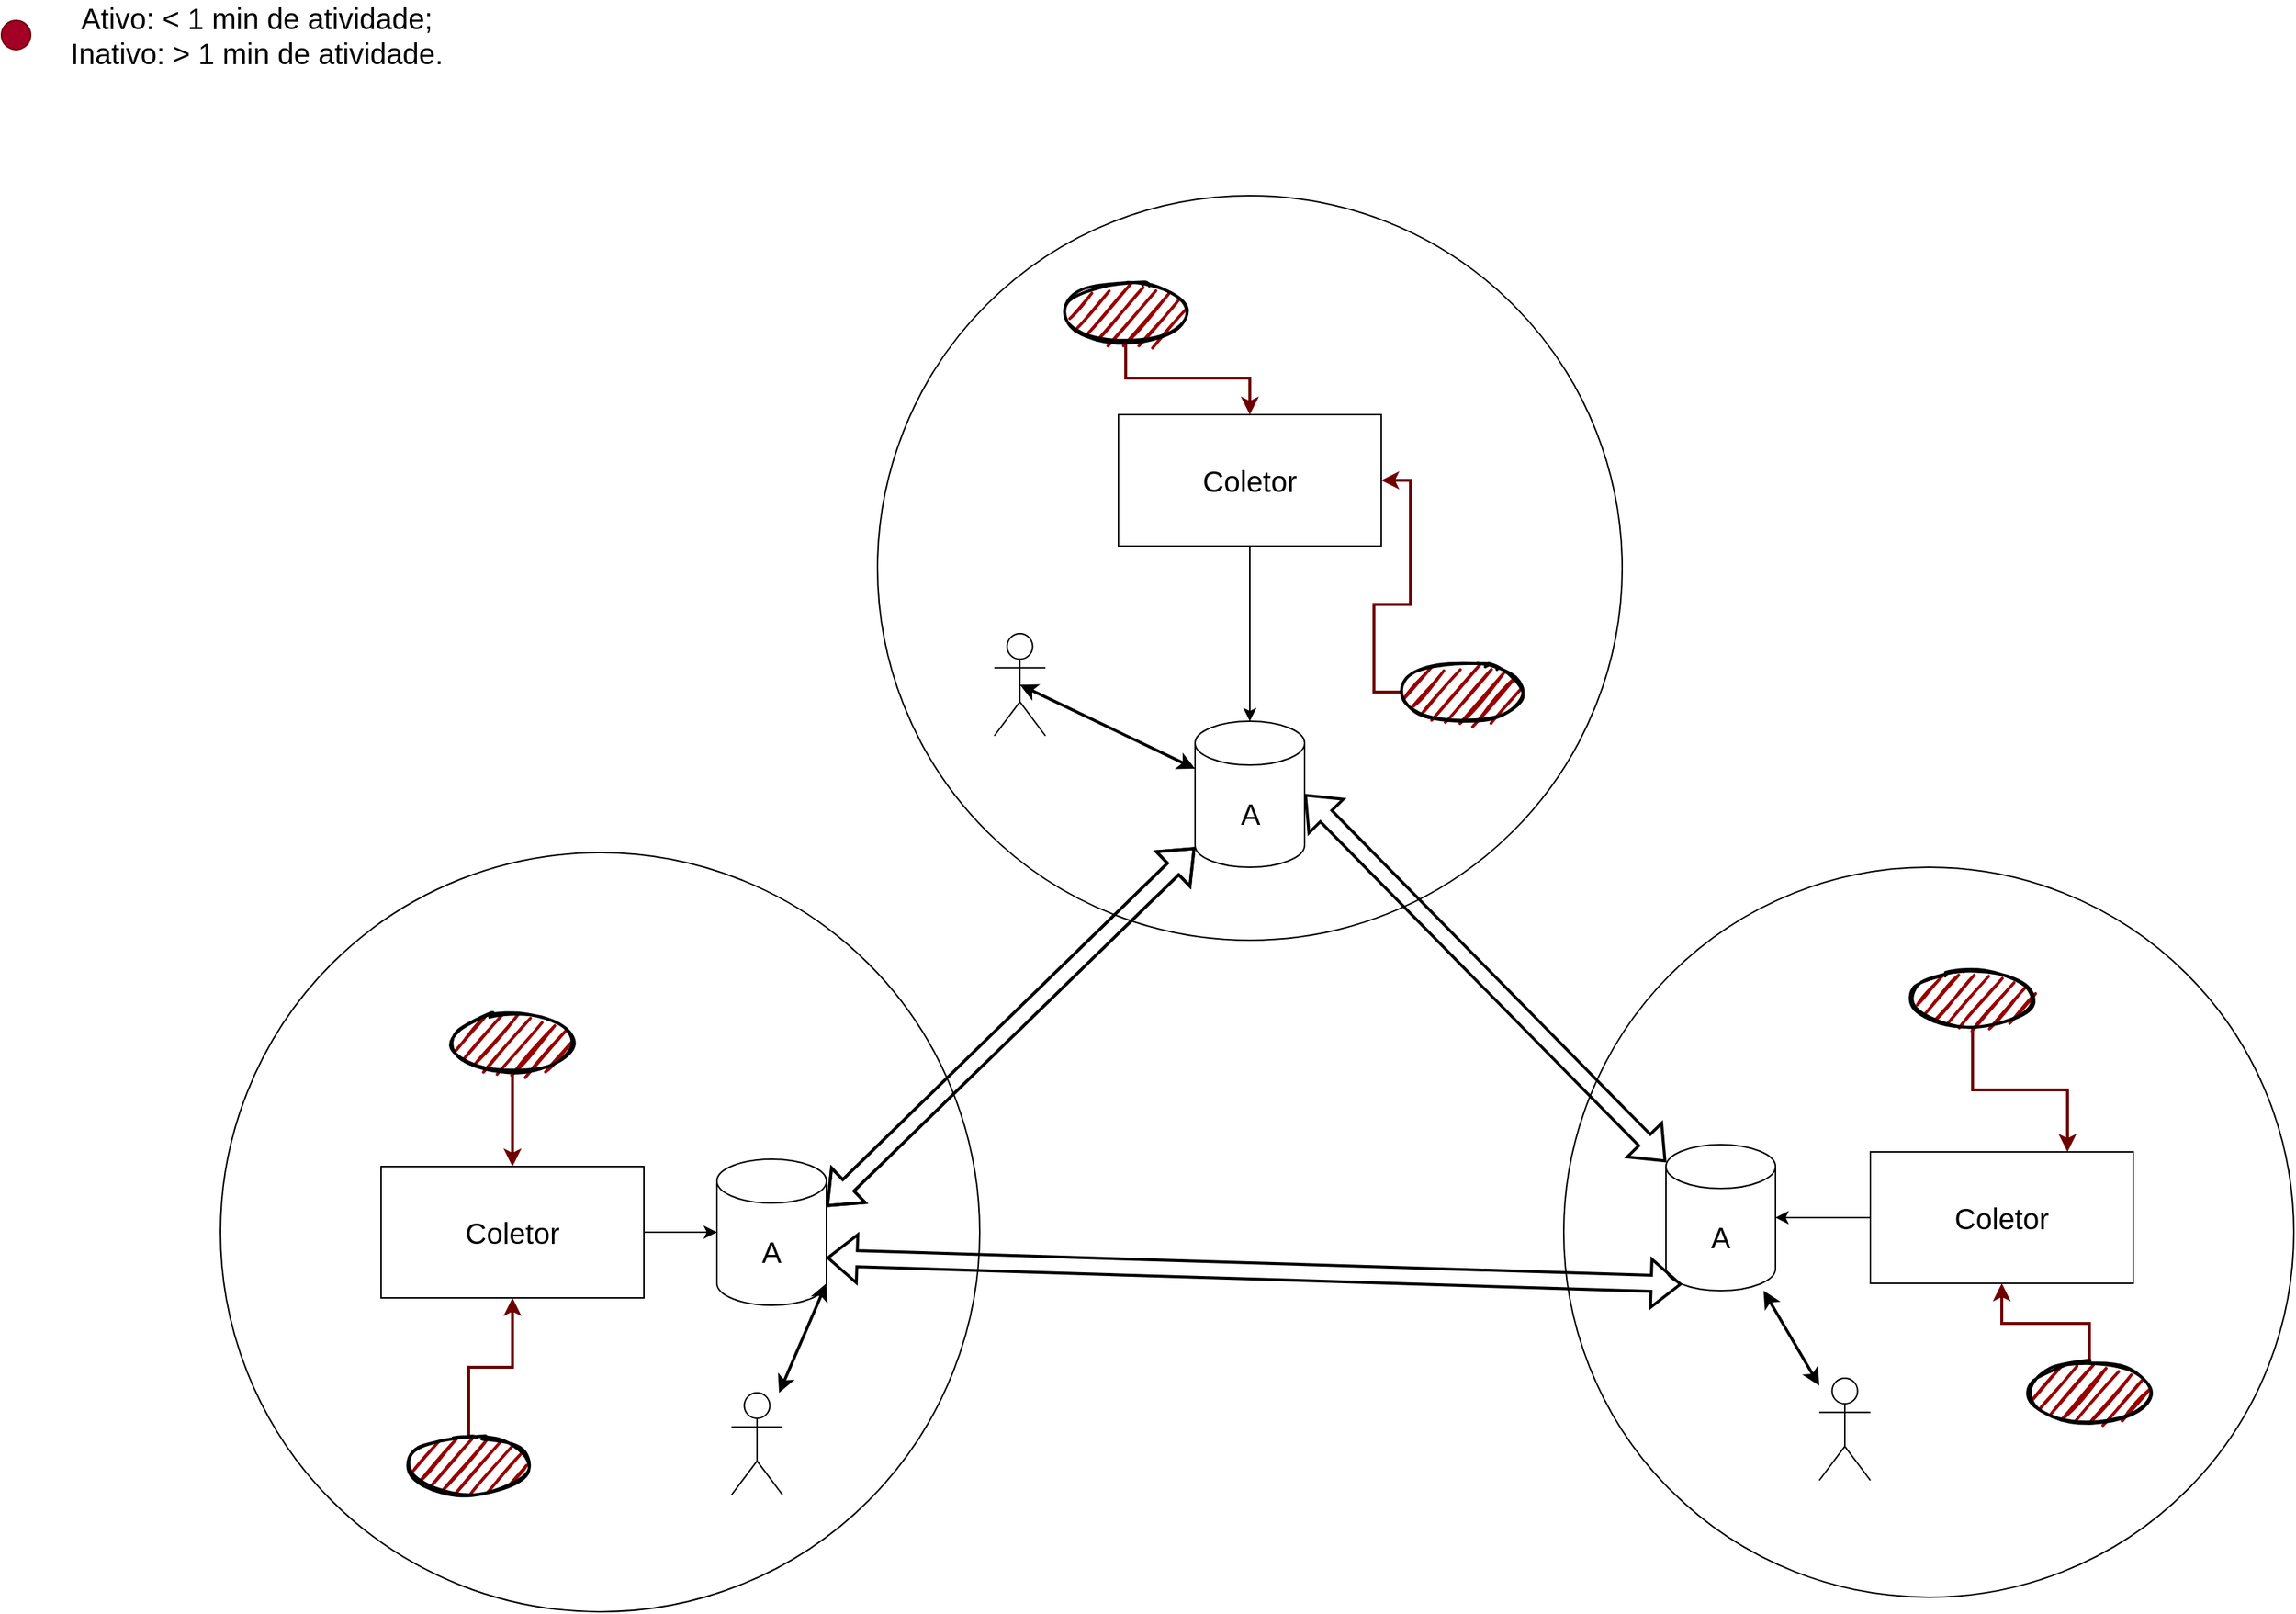<mxfile version="17.5.0" type="device"><diagram id="vHoxuiM1EYQ8TxPqsNjq" name="Page-1"><mxGraphModel dx="3577" dy="2412" grid="1" gridSize="10" guides="1" tooltips="1" connect="1" arrows="1" fold="1" page="0" pageScale="1" pageWidth="827" pageHeight="1169" math="0" shadow="0"><root><mxCell id="0"/><mxCell id="1" parent="0"/><mxCell id="LjaF-xkqJ1CBnMHrHshN-6" value="" style="ellipse;whiteSpace=wrap;html=1;aspect=fixed;" vertex="1" parent="1"><mxGeometry x="-800" y="-930" width="510" height="510" as="geometry"/></mxCell><mxCell id="LjaF-xkqJ1CBnMHrHshN-7" value="" style="ellipse;whiteSpace=wrap;html=1;aspect=fixed;" vertex="1" parent="1"><mxGeometry x="-330" y="-470" width="500" height="500" as="geometry"/></mxCell><mxCell id="LjaF-xkqJ1CBnMHrHshN-8" value="" style="ellipse;whiteSpace=wrap;html=1;aspect=fixed;" vertex="1" parent="1"><mxGeometry x="-1250" y="-480" width="520" height="520" as="geometry"/></mxCell><mxCell id="LjaF-xkqJ1CBnMHrHshN-15" style="edgeStyle=orthogonalEdgeStyle;rounded=0;orthogonalLoop=1;jettySize=auto;html=1;fontSize=20;" edge="1" parent="1" source="LjaF-xkqJ1CBnMHrHshN-9" target="LjaF-xkqJ1CBnMHrHshN-10"><mxGeometry relative="1" as="geometry"/></mxCell><mxCell id="LjaF-xkqJ1CBnMHrHshN-9" value="&lt;font style=&quot;font-size: 20px&quot;&gt;Coletor&lt;/font&gt;" style="rounded=0;whiteSpace=wrap;html=1;" vertex="1" parent="1"><mxGeometry x="-1140" y="-265" width="180" height="90" as="geometry"/></mxCell><mxCell id="LjaF-xkqJ1CBnMHrHshN-10" value="&lt;font style=&quot;font-size: 20px&quot;&gt;A&lt;/font&gt;" style="shape=cylinder3;whiteSpace=wrap;html=1;boundedLbl=1;backgroundOutline=1;size=15;" vertex="1" parent="1"><mxGeometry x="-910" y="-270" width="75" height="100" as="geometry"/></mxCell><mxCell id="LjaF-xkqJ1CBnMHrHshN-11" value="&lt;font style=&quot;font-size: 20px&quot;&gt;A&lt;/font&gt;" style="shape=cylinder3;whiteSpace=wrap;html=1;boundedLbl=1;backgroundOutline=1;size=15;" vertex="1" parent="1"><mxGeometry x="-260" y="-280" width="75" height="100" as="geometry"/></mxCell><mxCell id="LjaF-xkqJ1CBnMHrHshN-12" value="&lt;font style=&quot;font-size: 20px&quot;&gt;A&lt;/font&gt;" style="shape=cylinder3;whiteSpace=wrap;html=1;boundedLbl=1;backgroundOutline=1;size=15;" vertex="1" parent="1"><mxGeometry x="-582.5" y="-570" width="75" height="100" as="geometry"/></mxCell><mxCell id="LjaF-xkqJ1CBnMHrHshN-17" style="edgeStyle=orthogonalEdgeStyle;rounded=0;orthogonalLoop=1;jettySize=auto;html=1;fontSize=20;" edge="1" parent="1" source="LjaF-xkqJ1CBnMHrHshN-13" target="LjaF-xkqJ1CBnMHrHshN-11"><mxGeometry relative="1" as="geometry"/></mxCell><mxCell id="LjaF-xkqJ1CBnMHrHshN-13" value="&lt;font style=&quot;font-size: 20px&quot;&gt;Coletor&lt;/font&gt;" style="rounded=0;whiteSpace=wrap;html=1;" vertex="1" parent="1"><mxGeometry x="-120" y="-275" width="180" height="90" as="geometry"/></mxCell><mxCell id="LjaF-xkqJ1CBnMHrHshN-16" style="edgeStyle=orthogonalEdgeStyle;rounded=0;orthogonalLoop=1;jettySize=auto;html=1;fontSize=20;" edge="1" parent="1" source="LjaF-xkqJ1CBnMHrHshN-14" target="LjaF-xkqJ1CBnMHrHshN-12"><mxGeometry relative="1" as="geometry"/></mxCell><mxCell id="LjaF-xkqJ1CBnMHrHshN-14" value="&lt;font style=&quot;font-size: 20px&quot;&gt;Coletor&lt;/font&gt;" style="rounded=0;whiteSpace=wrap;html=1;" vertex="1" parent="1"><mxGeometry x="-635" y="-780" width="180" height="90" as="geometry"/></mxCell><mxCell id="LjaF-xkqJ1CBnMHrHshN-34" style="edgeStyle=orthogonalEdgeStyle;rounded=0;orthogonalLoop=1;jettySize=auto;html=1;fontSize=20;fillColor=#a20025;strokeColor=#6F0000;strokeWidth=2;" edge="1" parent="1" source="LjaF-xkqJ1CBnMHrHshN-18" target="LjaF-xkqJ1CBnMHrHshN-9"><mxGeometry relative="1" as="geometry"/></mxCell><mxCell id="LjaF-xkqJ1CBnMHrHshN-18" value="" style="ellipse;whiteSpace=wrap;html=1;strokeWidth=2;fillWeight=2;hachureGap=8;fillColor=#990000;fillStyle=dots;sketch=1;fontSize=20;" vertex="1" parent="1"><mxGeometry x="-1120" y="-80" width="80" height="40" as="geometry"/></mxCell><mxCell id="LjaF-xkqJ1CBnMHrHshN-33" style="edgeStyle=orthogonalEdgeStyle;rounded=0;orthogonalLoop=1;jettySize=auto;html=1;entryX=0.5;entryY=0;entryDx=0;entryDy=0;fontSize=20;fillColor=#a20025;strokeColor=#6F0000;strokeWidth=2;" edge="1" parent="1" source="LjaF-xkqJ1CBnMHrHshN-21" target="LjaF-xkqJ1CBnMHrHshN-9"><mxGeometry relative="1" as="geometry"/></mxCell><mxCell id="LjaF-xkqJ1CBnMHrHshN-21" value="" style="ellipse;whiteSpace=wrap;html=1;strokeWidth=2;fillWeight=2;hachureGap=8;fillColor=#990000;fillStyle=dots;sketch=1;fontSize=20;" vertex="1" parent="1"><mxGeometry x="-1090" y="-370" width="80" height="40" as="geometry"/></mxCell><mxCell id="LjaF-xkqJ1CBnMHrHshN-30" style="edgeStyle=orthogonalEdgeStyle;rounded=0;orthogonalLoop=1;jettySize=auto;html=1;entryX=1;entryY=0.5;entryDx=0;entryDy=0;fontSize=20;fillColor=#a20025;strokeColor=#6F0000;strokeWidth=2;" edge="1" parent="1" source="LjaF-xkqJ1CBnMHrHshN-22" target="LjaF-xkqJ1CBnMHrHshN-14"><mxGeometry relative="1" as="geometry"/></mxCell><mxCell id="LjaF-xkqJ1CBnMHrHshN-22" value="" style="ellipse;whiteSpace=wrap;html=1;strokeWidth=2;fillWeight=2;hachureGap=8;fillColor=#990000;fillStyle=dots;sketch=1;fontSize=20;" vertex="1" parent="1"><mxGeometry x="-440" y="-610" width="80" height="40" as="geometry"/></mxCell><mxCell id="LjaF-xkqJ1CBnMHrHshN-32" style="edgeStyle=orthogonalEdgeStyle;rounded=0;orthogonalLoop=1;jettySize=auto;html=1;fontSize=20;fillColor=#a20025;strokeColor=#6F0000;strokeWidth=2;" edge="1" parent="1" source="LjaF-xkqJ1CBnMHrHshN-23" target="LjaF-xkqJ1CBnMHrHshN-14"><mxGeometry relative="1" as="geometry"/></mxCell><mxCell id="LjaF-xkqJ1CBnMHrHshN-23" value="" style="ellipse;whiteSpace=wrap;html=1;strokeWidth=2;fillWeight=2;hachureGap=8;fillColor=#990000;fillStyle=dots;sketch=1;fontSize=20;" vertex="1" parent="1"><mxGeometry x="-670" y="-870" width="80" height="40" as="geometry"/></mxCell><mxCell id="LjaF-xkqJ1CBnMHrHshN-35" style="edgeStyle=orthogonalEdgeStyle;rounded=0;orthogonalLoop=1;jettySize=auto;html=1;fontSize=20;fillColor=#a20025;strokeColor=#6F0000;strokeWidth=2;" edge="1" parent="1" source="LjaF-xkqJ1CBnMHrHshN-25" target="LjaF-xkqJ1CBnMHrHshN-13"><mxGeometry relative="1" as="geometry"/></mxCell><mxCell id="LjaF-xkqJ1CBnMHrHshN-25" value="" style="ellipse;whiteSpace=wrap;html=1;strokeWidth=2;fillWeight=2;hachureGap=8;fillColor=#990000;fillStyle=dots;sketch=1;fontSize=20;" vertex="1" parent="1"><mxGeometry x="-10" y="-130" width="80" height="40" as="geometry"/></mxCell><mxCell id="LjaF-xkqJ1CBnMHrHshN-36" style="edgeStyle=orthogonalEdgeStyle;rounded=0;orthogonalLoop=1;jettySize=auto;html=1;entryX=0.75;entryY=0;entryDx=0;entryDy=0;fontSize=20;fillColor=#a20025;strokeColor=#6F0000;strokeWidth=2;" edge="1" parent="1" source="LjaF-xkqJ1CBnMHrHshN-28" target="LjaF-xkqJ1CBnMHrHshN-13"><mxGeometry relative="1" as="geometry"/></mxCell><mxCell id="LjaF-xkqJ1CBnMHrHshN-28" value="" style="ellipse;whiteSpace=wrap;html=1;strokeWidth=2;fillWeight=2;hachureGap=8;fillColor=#990000;fillStyle=dots;sketch=1;fontSize=20;" vertex="1" parent="1"><mxGeometry x="-90" y="-400" width="80" height="40" as="geometry"/></mxCell><mxCell id="LjaF-xkqJ1CBnMHrHshN-37" value="" style="shape=umlActor;verticalLabelPosition=bottom;verticalAlign=top;html=1;outlineConnect=0;fontSize=20;" vertex="1" parent="1"><mxGeometry x="-900" y="-110" width="35" height="70" as="geometry"/></mxCell><mxCell id="LjaF-xkqJ1CBnMHrHshN-38" value="" style="shape=umlActor;verticalLabelPosition=bottom;verticalAlign=top;html=1;outlineConnect=0;fontSize=20;" vertex="1" parent="1"><mxGeometry x="-720" y="-630" width="35" height="70" as="geometry"/></mxCell><mxCell id="LjaF-xkqJ1CBnMHrHshN-39" value="" style="shape=umlActor;verticalLabelPosition=bottom;verticalAlign=top;html=1;outlineConnect=0;fontSize=20;" vertex="1" parent="1"><mxGeometry x="-155" y="-120" width="35" height="70" as="geometry"/></mxCell><mxCell id="LjaF-xkqJ1CBnMHrHshN-40" value="" style="endArrow=classic;startArrow=classic;html=1;rounded=0;fontSize=20;strokeWidth=2;exitX=0.5;exitY=0.5;exitDx=0;exitDy=0;exitPerimeter=0;entryX=0;entryY=0;entryDx=0;entryDy=32.5;entryPerimeter=0;" edge="1" parent="1" source="LjaF-xkqJ1CBnMHrHshN-38" target="LjaF-xkqJ1CBnMHrHshN-12"><mxGeometry width="50" height="50" relative="1" as="geometry"><mxPoint x="-600" y="-400" as="sourcePoint"/><mxPoint x="-550" y="-450" as="targetPoint"/></mxGeometry></mxCell><mxCell id="LjaF-xkqJ1CBnMHrHshN-41" value="" style="endArrow=classic;startArrow=classic;html=1;rounded=0;fontSize=20;strokeWidth=2;" edge="1" parent="1" source="LjaF-xkqJ1CBnMHrHshN-39" target="LjaF-xkqJ1CBnMHrHshN-11"><mxGeometry width="50" height="50" relative="1" as="geometry"><mxPoint x="-165" y="-117.5" as="sourcePoint"/><mxPoint x="-85" y="-90" as="targetPoint"/></mxGeometry></mxCell><mxCell id="LjaF-xkqJ1CBnMHrHshN-42" value="" style="endArrow=classic;startArrow=classic;html=1;rounded=0;fontSize=20;strokeWidth=2;entryX=1;entryY=1;entryDx=0;entryDy=-15;entryPerimeter=0;" edge="1" parent="1" source="LjaF-xkqJ1CBnMHrHshN-37" target="LjaF-xkqJ1CBnMHrHshN-10"><mxGeometry width="50" height="50" relative="1" as="geometry"><mxPoint x="-800" y="-150" as="sourcePoint"/><mxPoint x="-720" y="-122.5" as="targetPoint"/></mxGeometry></mxCell><mxCell id="LjaF-xkqJ1CBnMHrHshN-45" value="" style="shape=flexArrow;endArrow=classic;startArrow=classic;html=1;rounded=0;fontSize=20;strokeWidth=2;exitX=1;exitY=0;exitDx=0;exitDy=32.5;exitPerimeter=0;" edge="1" parent="1" source="LjaF-xkqJ1CBnMHrHshN-10" target="LjaF-xkqJ1CBnMHrHshN-12"><mxGeometry width="100" height="100" relative="1" as="geometry"><mxPoint x="-620" y="-320" as="sourcePoint"/><mxPoint x="-520" y="-420" as="targetPoint"/></mxGeometry></mxCell><mxCell id="LjaF-xkqJ1CBnMHrHshN-46" value="" style="shape=flexArrow;endArrow=classic;startArrow=classic;html=1;rounded=0;fontSize=20;strokeWidth=2;exitX=1;exitY=0;exitDx=0;exitDy=32.5;exitPerimeter=0;" edge="1" parent="1"><mxGeometry width="100" height="100" relative="1" as="geometry"><mxPoint x="-835" y="-237.5" as="sourcePoint"/><mxPoint x="-582.5" y="-483.47" as="targetPoint"/></mxGeometry></mxCell><mxCell id="LjaF-xkqJ1CBnMHrHshN-47" value="" style="shape=flexArrow;endArrow=classic;startArrow=classic;html=1;rounded=0;fontSize=20;strokeWidth=2;entryX=1;entryY=0.5;entryDx=0;entryDy=0;entryPerimeter=0;" edge="1" parent="1" source="LjaF-xkqJ1CBnMHrHshN-11" target="LjaF-xkqJ1CBnMHrHshN-12"><mxGeometry width="100" height="100" relative="1" as="geometry"><mxPoint x="-825" y="-227.5" as="sourcePoint"/><mxPoint x="-572.5" y="-473.47" as="targetPoint"/></mxGeometry></mxCell><mxCell id="LjaF-xkqJ1CBnMHrHshN-48" value="" style="shape=flexArrow;endArrow=classic;startArrow=classic;html=1;rounded=0;fontSize=20;strokeWidth=2;exitX=1;exitY=0;exitDx=0;exitDy=67.5;exitPerimeter=0;entryX=0.145;entryY=1;entryDx=0;entryDy=-4.35;entryPerimeter=0;" edge="1" parent="1" source="LjaF-xkqJ1CBnMHrHshN-10" target="LjaF-xkqJ1CBnMHrHshN-11"><mxGeometry width="100" height="100" relative="1" as="geometry"><mxPoint x="-815" y="-217.5" as="sourcePoint"/><mxPoint x="-562.5" y="-463.47" as="targetPoint"/></mxGeometry></mxCell><mxCell id="LjaF-xkqJ1CBnMHrHshN-50" value="" style="ellipse;whiteSpace=wrap;html=1;aspect=fixed;fontSize=20;fillColor=#a20025;fontColor=#ffffff;strokeColor=#6F0000;" vertex="1" parent="1"><mxGeometry x="-1400" y="-1050" width="20" height="20" as="geometry"/></mxCell><mxCell id="LjaF-xkqJ1CBnMHrHshN-55" value="Ativo: &amp;lt; 1 min de atividade;&lt;br&gt;Inativo: &amp;gt; 1 min de atividade." style="text;html=1;strokeColor=none;fillColor=none;align=center;verticalAlign=middle;whiteSpace=wrap;rounded=0;fontSize=20;fontColor=#000000;" vertex="1" parent="1"><mxGeometry x="-1370" y="-1055" width="290" height="30" as="geometry"/></mxCell></root></mxGraphModel></diagram></mxfile>